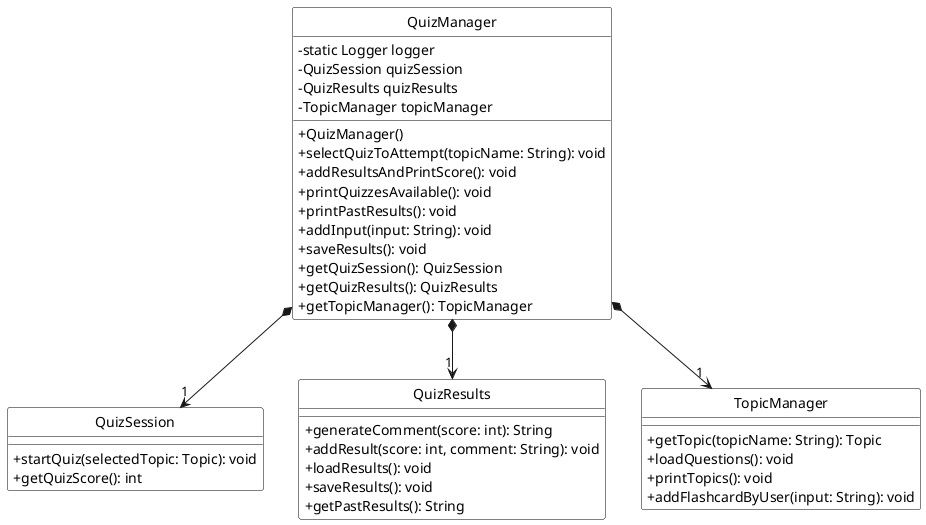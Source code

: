 @startuml

hide circle
skinparam classAttributeIconSize 0
skinparam class {
    BackgroundColor White
    BorderColor Black
    FontColor Black
}

class QuizManager {
    - static Logger logger
    - QuizSession quizSession
    - QuizResults quizResults
    - TopicManager topicManager
    + QuizManager()
    + selectQuizToAttempt(topicName: String): void
    + addResultsAndPrintScore(): void
    + printQuizzesAvailable(): void
    + printPastResults(): void
    + addInput(input: String): void
    + saveResults(): void
    + getQuizSession(): QuizSession
    + getQuizResults(): QuizResults
    + getTopicManager(): TopicManager
}

class QuizSession {
    + startQuiz(selectedTopic: Topic): void
    + getQuizScore(): int
}

class QuizResults {
    + generateComment(score: int): String
    + addResult(score: int, comment: String): void
    + loadResults(): void
    + saveResults(): void
    + getPastResults(): String
}

class TopicManager {
    + getTopic(topicName: String): Topic
    + loadQuestions(): void
    + printTopics(): void
    + addFlashcardByUser(input: String): void
}

QuizManager *--> "1" QuizSession
QuizManager *--> "1" QuizResults
QuizManager *--> "1" TopicManager


@enduml
